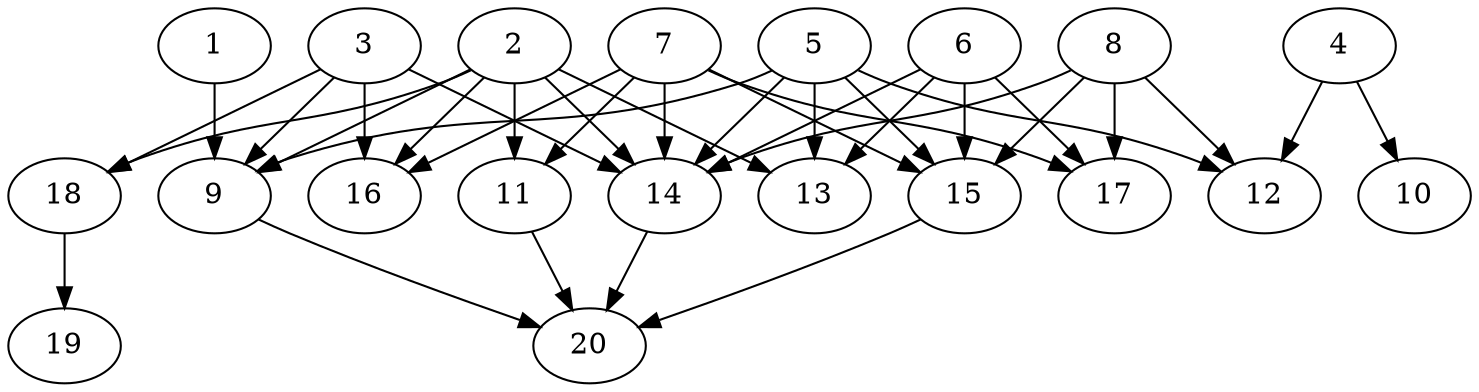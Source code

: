 // DAG automatically generated by daggen at Tue Jul 23 14:29:40 2019
// ./daggen --dot -n 20 --ccr 0.3 --fat 0.7 --regular 0.5 --density 0.7 --mindata 5242880 --maxdata 52428800 
digraph G {
  1 [size="68556800", alpha="0.19", expect_size="20567040"] 
  1 -> 9 [size ="20567040"]
  2 [size="29620907", alpha="0.15", expect_size="8886272"] 
  2 -> 9 [size ="8886272"]
  2 -> 11 [size ="8886272"]
  2 -> 13 [size ="8886272"]
  2 -> 14 [size ="8886272"]
  2 -> 16 [size ="8886272"]
  2 -> 18 [size ="8886272"]
  3 [size="82984960", alpha="0.08", expect_size="24895488"] 
  3 -> 9 [size ="24895488"]
  3 -> 14 [size ="24895488"]
  3 -> 16 [size ="24895488"]
  3 -> 18 [size ="24895488"]
  4 [size="30279680", alpha="0.13", expect_size="9083904"] 
  4 -> 10 [size ="9083904"]
  4 -> 12 [size ="9083904"]
  5 [size="166621867", alpha="0.04", expect_size="49986560"] 
  5 -> 9 [size ="49986560"]
  5 -> 12 [size ="49986560"]
  5 -> 13 [size ="49986560"]
  5 -> 14 [size ="49986560"]
  5 -> 15 [size ="49986560"]
  6 [size="103953067", alpha="0.17", expect_size="31185920"] 
  6 -> 13 [size ="31185920"]
  6 -> 14 [size ="31185920"]
  6 -> 15 [size ="31185920"]
  6 -> 17 [size ="31185920"]
  7 [size="31825920", alpha="0.01", expect_size="9547776"] 
  7 -> 11 [size ="9547776"]
  7 -> 14 [size ="9547776"]
  7 -> 15 [size ="9547776"]
  7 -> 16 [size ="9547776"]
  7 -> 17 [size ="9547776"]
  8 [size="73192107", alpha="0.18", expect_size="21957632"] 
  8 -> 12 [size ="21957632"]
  8 -> 14 [size ="21957632"]
  8 -> 15 [size ="21957632"]
  8 -> 17 [size ="21957632"]
  9 [size="43516587", alpha="0.18", expect_size="13054976"] 
  9 -> 20 [size ="13054976"]
  10 [size="159184213", alpha="0.15", expect_size="47755264"] 
  11 [size="147561813", alpha="0.09", expect_size="44268544"] 
  11 -> 20 [size ="44268544"]
  12 [size="140049067", alpha="0.03", expect_size="42014720"] 
  13 [size="99758080", alpha="0.06", expect_size="29927424"] 
  14 [size="160798720", alpha="0.03", expect_size="48239616"] 
  14 -> 20 [size ="48239616"]
  15 [size="105994240", alpha="0.03", expect_size="31798272"] 
  15 -> 20 [size ="31798272"]
  16 [size="134621867", alpha="0.18", expect_size="40386560"] 
  17 [size="108840960", alpha="0.04", expect_size="32652288"] 
  18 [size="119603200", alpha="0.07", expect_size="35880960"] 
  18 -> 19 [size ="35880960"]
  19 [size="101126827", alpha="0.14", expect_size="30338048"] 
  20 [size="84353707", alpha="0.14", expect_size="25306112"] 
}

